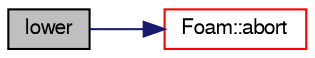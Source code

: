 digraph "lower"
{
  bgcolor="transparent";
  edge [fontname="FreeSans",fontsize="10",labelfontname="FreeSans",labelfontsize="10"];
  node [fontname="FreeSans",fontsize="10",shape=record];
  rankdir="LR";
  Node607 [label="lower",height=0.2,width=0.4,color="black", fillcolor="grey75", style="filled", fontcolor="black"];
  Node607 -> Node608 [color="midnightblue",fontsize="10",style="solid",fontname="FreeSans"];
  Node608 [label="Foam::abort",height=0.2,width=0.4,color="red",URL="$a21124.html#a447107a607d03e417307c203fa5fb44b"];
}
